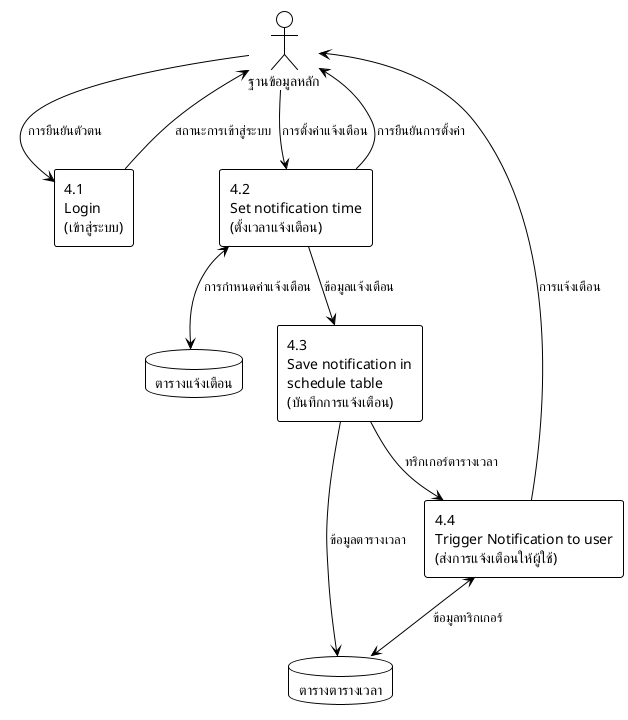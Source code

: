 @startuml CapYaDoo_Level2_4_Notification
!theme plain
skinparam backgroundColor white

actor "ฐานข้อมูลหลัก" as Admin
database "ตารางแจ้งเตือน" as NotifDB
database "ตารางตารางเวลา" as ScheduleDB

rectangle "4.1\nLogin\n(เข้าสู่ระบบ)" as P41
rectangle "4.2\nSet notification time\n(ตั้งเวลาแจ้งเตือน)" as P42
rectangle "4.3\nSave notification in\nschedule table\n(บันทึกการแจ้งเตือน)" as P43
rectangle "4.4\nTrigger Notification to user\n(ส่งการแจ้งเตือนให้ผู้ใช้)" as P44

Admin --> P41 : การยืนยันตัวตน
Admin --> P42 : การตั้งค่าแจ้งเตือน
P42 --> P43 : ข้อมูลแจ้งเตือน
P43 --> P44 : ทริกเกอร์ตารางเวลา

P41 --> Admin : สถานะการเข้าสู่ระบบ
P42 --> Admin : การยืนยันการตั้งค่า
P44 --> Admin : การแจ้งเตือน

P42 <--> NotifDB : การกำหนดค่าแจ้งเตือน
P43 --> ScheduleDB : ข้อมูลตารางเวลา
P44 <--> ScheduleDB : ข้อมูลทริกเกอร์

@enduml
